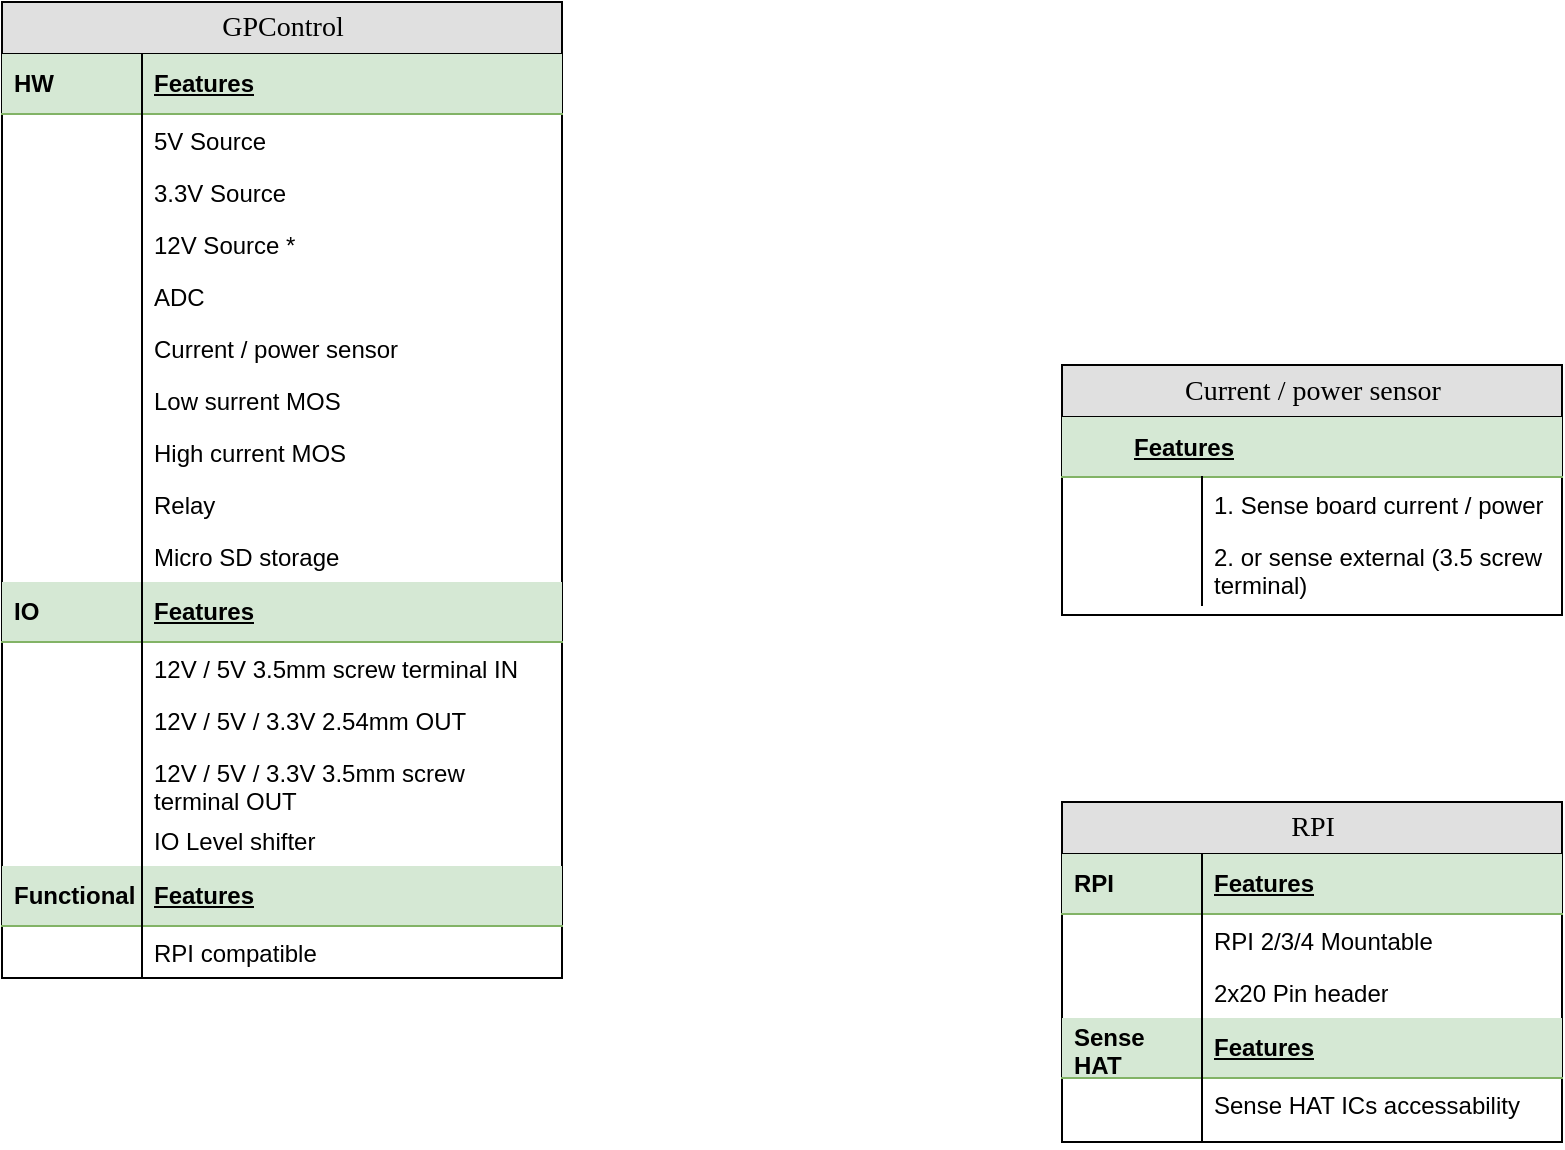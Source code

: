 <mxfile version="20.2.3" type="device"><diagram name="Page-1" id="e56a1550-8fbb-45ad-956c-1786394a9013"><mxGraphModel dx="1102" dy="929" grid="1" gridSize="10" guides="1" tooltips="1" connect="1" arrows="1" fold="1" page="1" pageScale="1" pageWidth="1100" pageHeight="850" background="none" math="0" shadow="0"><root><mxCell id="0"/><mxCell id="1" parent="0"/><mxCell id="2e49270ec7c68f3f-30" value="GPControl" style="swimlane;html=1;fontStyle=0;childLayout=stackLayout;horizontal=1;startSize=26;fillColor=#e0e0e0;horizontalStack=0;resizeParent=1;resizeLast=0;collapsible=1;marginBottom=0;swimlaneFillColor=#ffffff;align=center;rounded=0;shadow=0;comic=0;labelBackgroundColor=none;strokeWidth=1;fontFamily=Verdana;fontSize=14" parent="1" vertex="1"><mxGeometry x="180" y="150" width="280" height="488" as="geometry"/></mxCell><mxCell id="2e49270ec7c68f3f-31" value="&lt;blockquote style=&quot;margin: 0 0 0 40px; border: none; padding: 0px;&quot;&gt;Features&lt;/blockquote&gt;" style="shape=partialRectangle;top=0;left=0;right=0;bottom=1;html=1;align=left;verticalAlign=middle;fillColor=#d5e8d4;spacingLeft=34;spacingRight=4;whiteSpace=wrap;overflow=hidden;rotatable=0;points=[[0,0.5],[1,0.5]];portConstraint=eastwest;dropTarget=0;fontStyle=5;strokeColor=#82b366;" parent="2e49270ec7c68f3f-30" vertex="1"><mxGeometry y="26" width="280" height="30" as="geometry"/></mxCell><mxCell id="2e49270ec7c68f3f-32" value="HW" style="shape=partialRectangle;top=0;left=0;bottom=0;html=1;fillColor=none;align=left;verticalAlign=middle;spacingLeft=4;spacingRight=4;whiteSpace=wrap;overflow=hidden;rotatable=0;points=[];portConstraint=eastwest;part=1;fontStyle=1" parent="2e49270ec7c68f3f-31" vertex="1" connectable="0"><mxGeometry width="70" height="30" as="geometry"/></mxCell><mxCell id="gdCNTryQoxBGyvjblo0V-12" value="&lt;blockquote style=&quot;margin: 0 0 0 40px; border: none; padding: 0px;&quot;&gt;5V&amp;nbsp;&lt;span style=&quot;background-color: initial;&quot;&gt;Source&lt;/span&gt;&lt;/blockquote&gt;" style="shape=partialRectangle;top=0;left=0;right=0;bottom=0;html=1;align=left;verticalAlign=top;fillColor=none;spacingLeft=34;spacingRight=4;whiteSpace=wrap;overflow=hidden;rotatable=0;points=[[0,0.5],[1,0.5]];portConstraint=eastwest;dropTarget=0;" vertex="1" parent="2e49270ec7c68f3f-30"><mxGeometry y="56" width="280" height="26" as="geometry"/></mxCell><mxCell id="gdCNTryQoxBGyvjblo0V-13" value="" style="shape=partialRectangle;top=0;left=0;bottom=0;html=1;fillColor=none;align=left;verticalAlign=top;spacingLeft=4;spacingRight=4;whiteSpace=wrap;overflow=hidden;rotatable=0;points=[];portConstraint=eastwest;part=1;" vertex="1" connectable="0" parent="gdCNTryQoxBGyvjblo0V-12"><mxGeometry width="70" height="26" as="geometry"/></mxCell><mxCell id="gdCNTryQoxBGyvjblo0V-14" value="&lt;blockquote style=&quot;margin: 0 0 0 40px; border: none; padding: 0px;&quot;&gt;3.3V&amp;nbsp;&lt;span style=&quot;background-color: initial;&quot;&gt;Source&lt;/span&gt;&lt;/blockquote&gt;" style="shape=partialRectangle;top=0;left=0;right=0;bottom=0;html=1;align=left;verticalAlign=top;fillColor=none;spacingLeft=34;spacingRight=4;whiteSpace=wrap;overflow=hidden;rotatable=0;points=[[0,0.5],[1,0.5]];portConstraint=eastwest;dropTarget=0;" vertex="1" parent="2e49270ec7c68f3f-30"><mxGeometry y="82" width="280" height="26" as="geometry"/></mxCell><mxCell id="gdCNTryQoxBGyvjblo0V-15" value="" style="shape=partialRectangle;top=0;left=0;bottom=0;html=1;fillColor=none;align=left;verticalAlign=top;spacingLeft=4;spacingRight=4;whiteSpace=wrap;overflow=hidden;rotatable=0;points=[];portConstraint=eastwest;part=1;" vertex="1" connectable="0" parent="gdCNTryQoxBGyvjblo0V-14"><mxGeometry width="70" height="26" as="geometry"/></mxCell><mxCell id="gdCNTryQoxBGyvjblo0V-10" value="&lt;blockquote style=&quot;margin: 0 0 0 40px; border: none; padding: 0px;&quot;&gt;12V Source *&lt;/blockquote&gt;" style="shape=partialRectangle;top=0;left=0;right=0;bottom=0;html=1;align=left;verticalAlign=top;fillColor=none;spacingLeft=34;spacingRight=4;whiteSpace=wrap;overflow=hidden;rotatable=0;points=[[0,0.5],[1,0.5]];portConstraint=eastwest;dropTarget=0;" vertex="1" parent="2e49270ec7c68f3f-30"><mxGeometry y="108" width="280" height="26" as="geometry"/></mxCell><mxCell id="gdCNTryQoxBGyvjblo0V-11" value="" style="shape=partialRectangle;top=0;left=0;bottom=0;html=1;fillColor=none;align=left;verticalAlign=top;spacingLeft=4;spacingRight=4;whiteSpace=wrap;overflow=hidden;rotatable=0;points=[];portConstraint=eastwest;part=1;" vertex="1" connectable="0" parent="gdCNTryQoxBGyvjblo0V-10"><mxGeometry width="70" height="26" as="geometry"/></mxCell><mxCell id="gdCNTryQoxBGyvjblo0V-72" value="&lt;blockquote style=&quot;margin: 0 0 0 40px; border: none; padding: 0px;&quot;&gt;ADC&lt;/blockquote&gt;" style="shape=partialRectangle;top=0;left=0;right=0;bottom=0;html=1;align=left;verticalAlign=top;fillColor=none;spacingLeft=34;spacingRight=4;whiteSpace=wrap;overflow=hidden;rotatable=0;points=[[0,0.5],[1,0.5]];portConstraint=eastwest;dropTarget=0;" vertex="1" parent="2e49270ec7c68f3f-30"><mxGeometry y="134" width="280" height="26" as="geometry"/></mxCell><mxCell id="gdCNTryQoxBGyvjblo0V-73" value="" style="shape=partialRectangle;top=0;left=0;bottom=0;html=1;fillColor=none;align=left;verticalAlign=top;spacingLeft=4;spacingRight=4;whiteSpace=wrap;overflow=hidden;rotatable=0;points=[];portConstraint=eastwest;part=1;" vertex="1" connectable="0" parent="gdCNTryQoxBGyvjblo0V-72"><mxGeometry width="70" height="26" as="geometry"/></mxCell><mxCell id="2e49270ec7c68f3f-33" value="&lt;blockquote style=&quot;margin: 0 0 0 40px; border: none; padding: 0px;&quot;&gt;Current / power sensor&lt;/blockquote&gt;" style="shape=partialRectangle;top=0;left=0;right=0;bottom=0;html=1;align=left;verticalAlign=top;fillColor=none;spacingLeft=34;spacingRight=4;whiteSpace=wrap;overflow=hidden;rotatable=0;points=[[0,0.5],[1,0.5]];portConstraint=eastwest;dropTarget=0;" parent="2e49270ec7c68f3f-30" vertex="1"><mxGeometry y="160" width="280" height="26" as="geometry"/></mxCell><mxCell id="2e49270ec7c68f3f-34" value="" style="shape=partialRectangle;top=0;left=0;bottom=0;html=1;fillColor=none;align=left;verticalAlign=top;spacingLeft=4;spacingRight=4;whiteSpace=wrap;overflow=hidden;rotatable=0;points=[];portConstraint=eastwest;part=1;" parent="2e49270ec7c68f3f-33" vertex="1" connectable="0"><mxGeometry width="70" height="26" as="geometry"/></mxCell><mxCell id="2e49270ec7c68f3f-35" value="&lt;blockquote style=&quot;margin: 0 0 0 40px; border: none; padding: 0px;&quot;&gt;Low surrent MOS&lt;/blockquote&gt;" style="shape=partialRectangle;top=0;left=0;right=0;bottom=0;html=1;align=left;verticalAlign=top;fillColor=none;spacingLeft=34;spacingRight=4;whiteSpace=wrap;overflow=hidden;rotatable=0;points=[[0,0.5],[1,0.5]];portConstraint=eastwest;dropTarget=0;" parent="2e49270ec7c68f3f-30" vertex="1"><mxGeometry y="186" width="280" height="26" as="geometry"/></mxCell><mxCell id="2e49270ec7c68f3f-36" value="" style="shape=partialRectangle;top=0;left=0;bottom=0;html=1;fillColor=none;align=left;verticalAlign=top;spacingLeft=4;spacingRight=4;whiteSpace=wrap;overflow=hidden;rotatable=0;points=[];portConstraint=eastwest;part=1;" parent="2e49270ec7c68f3f-35" vertex="1" connectable="0"><mxGeometry width="70" height="26" as="geometry"/></mxCell><mxCell id="2e49270ec7c68f3f-37" value="&lt;blockquote style=&quot;margin: 0 0 0 40px; border: none; padding: 0px;&quot;&gt;High current MOS&lt;/blockquote&gt;" style="shape=partialRectangle;top=0;left=0;right=0;bottom=0;html=1;align=left;verticalAlign=top;fillColor=none;spacingLeft=34;spacingRight=4;whiteSpace=wrap;overflow=hidden;rotatable=0;points=[[0,0.5],[1,0.5]];portConstraint=eastwest;dropTarget=0;" parent="2e49270ec7c68f3f-30" vertex="1"><mxGeometry y="212" width="280" height="26" as="geometry"/></mxCell><mxCell id="2e49270ec7c68f3f-38" value="" style="shape=partialRectangle;top=0;left=0;bottom=0;html=1;fillColor=none;align=left;verticalAlign=top;spacingLeft=4;spacingRight=4;whiteSpace=wrap;overflow=hidden;rotatable=0;points=[];portConstraint=eastwest;part=1;" parent="2e49270ec7c68f3f-37" vertex="1" connectable="0"><mxGeometry width="70" height="26" as="geometry"/></mxCell><mxCell id="gdCNTryQoxBGyvjblo0V-18" value="&lt;blockquote style=&quot;margin: 0 0 0 40px; border: none; padding: 0px;&quot;&gt;Relay&lt;/blockquote&gt;" style="shape=partialRectangle;top=0;left=0;right=0;bottom=0;html=1;align=left;verticalAlign=top;fillColor=none;spacingLeft=34;spacingRight=4;whiteSpace=wrap;overflow=hidden;rotatable=0;points=[[0,0.5],[1,0.5]];portConstraint=eastwest;dropTarget=0;" vertex="1" parent="2e49270ec7c68f3f-30"><mxGeometry y="238" width="280" height="26" as="geometry"/></mxCell><mxCell id="gdCNTryQoxBGyvjblo0V-19" value="" style="shape=partialRectangle;top=0;left=0;bottom=0;html=1;fillColor=none;align=left;verticalAlign=top;spacingLeft=4;spacingRight=4;whiteSpace=wrap;overflow=hidden;rotatable=0;points=[];portConstraint=eastwest;part=1;" vertex="1" connectable="0" parent="gdCNTryQoxBGyvjblo0V-18"><mxGeometry width="70" height="26" as="geometry"/></mxCell><mxCell id="gdCNTryQoxBGyvjblo0V-20" value="&lt;blockquote style=&quot;margin: 0 0 0 40px; border: none; padding: 0px;&quot;&gt;Micro SD storage&lt;/blockquote&gt;" style="shape=partialRectangle;top=0;left=0;right=0;bottom=0;html=1;align=left;verticalAlign=top;fillColor=none;spacingLeft=34;spacingRight=4;whiteSpace=wrap;overflow=hidden;rotatable=0;points=[[0,0.5],[1,0.5]];portConstraint=eastwest;dropTarget=0;" vertex="1" parent="2e49270ec7c68f3f-30"><mxGeometry y="264" width="280" height="26" as="geometry"/></mxCell><mxCell id="gdCNTryQoxBGyvjblo0V-21" value="" style="shape=partialRectangle;top=0;left=0;bottom=0;html=1;fillColor=none;align=left;verticalAlign=top;spacingLeft=4;spacingRight=4;whiteSpace=wrap;overflow=hidden;rotatable=0;points=[];portConstraint=eastwest;part=1;" vertex="1" connectable="0" parent="gdCNTryQoxBGyvjblo0V-20"><mxGeometry width="70" height="26" as="geometry"/></mxCell><mxCell id="gdCNTryQoxBGyvjblo0V-47" value="&lt;blockquote style=&quot;margin: 0 0 0 40px; border: none; padding: 0px;&quot;&gt;Features&lt;/blockquote&gt;" style="shape=partialRectangle;top=0;left=0;right=0;bottom=1;html=1;align=left;verticalAlign=middle;spacingLeft=34;spacingRight=4;whiteSpace=wrap;overflow=hidden;rotatable=0;points=[[0,0.5],[1,0.5]];portConstraint=eastwest;dropTarget=0;fontStyle=5;sketch=0;shadow=0;fillColor=#d5e8d4;strokeColor=#82b366;" vertex="1" parent="2e49270ec7c68f3f-30"><mxGeometry y="290" width="280" height="30" as="geometry"/></mxCell><mxCell id="gdCNTryQoxBGyvjblo0V-48" value="IO" style="shape=partialRectangle;top=0;left=0;bottom=0;html=1;fillColor=none;align=left;verticalAlign=middle;spacingLeft=4;spacingRight=4;whiteSpace=wrap;overflow=hidden;rotatable=0;points=[];portConstraint=eastwest;part=1;fontStyle=1" vertex="1" connectable="0" parent="gdCNTryQoxBGyvjblo0V-47"><mxGeometry width="70" height="30" as="geometry"/></mxCell><mxCell id="gdCNTryQoxBGyvjblo0V-53" value="&lt;blockquote style=&quot;margin: 0 0 0 40px; border: none; padding: 0px;&quot;&gt;12V / 5V 3.5mm screw terminal IN&lt;/blockquote&gt;" style="shape=partialRectangle;top=0;left=0;right=0;bottom=0;html=1;align=left;verticalAlign=top;fillColor=none;spacingLeft=34;spacingRight=4;whiteSpace=wrap;overflow=hidden;rotatable=0;points=[[0,0.5],[1,0.5]];portConstraint=eastwest;dropTarget=0;" vertex="1" parent="2e49270ec7c68f3f-30"><mxGeometry y="320" width="280" height="26" as="geometry"/></mxCell><mxCell id="gdCNTryQoxBGyvjblo0V-54" value="" style="shape=partialRectangle;top=0;left=0;bottom=0;html=1;fillColor=none;align=left;verticalAlign=top;spacingLeft=4;spacingRight=4;whiteSpace=wrap;overflow=hidden;rotatable=0;points=[];portConstraint=eastwest;part=1;" vertex="1" connectable="0" parent="gdCNTryQoxBGyvjblo0V-53"><mxGeometry width="70" height="26" as="geometry"/></mxCell><mxCell id="gdCNTryQoxBGyvjblo0V-49" value="&lt;blockquote style=&quot;margin: 0 0 0 40px; border: none; padding: 0px;&quot;&gt;12V / 5V / 3.3V 2.54mm OUT&lt;/blockquote&gt;" style="shape=partialRectangle;top=0;left=0;right=0;bottom=0;html=1;align=left;verticalAlign=top;fillColor=none;spacingLeft=34;spacingRight=4;whiteSpace=wrap;overflow=hidden;rotatable=0;points=[[0,0.5],[1,0.5]];portConstraint=eastwest;dropTarget=0;" vertex="1" parent="2e49270ec7c68f3f-30"><mxGeometry y="346" width="280" height="26" as="geometry"/></mxCell><mxCell id="gdCNTryQoxBGyvjblo0V-50" value="" style="shape=partialRectangle;top=0;left=0;bottom=0;html=1;fillColor=none;align=left;verticalAlign=top;spacingLeft=4;spacingRight=4;whiteSpace=wrap;overflow=hidden;rotatable=0;points=[];portConstraint=eastwest;part=1;" vertex="1" connectable="0" parent="gdCNTryQoxBGyvjblo0V-49"><mxGeometry width="70" height="26" as="geometry"/></mxCell><mxCell id="gdCNTryQoxBGyvjblo0V-51" value="&lt;blockquote style=&quot;margin: 0 0 0 40px; border: none; padding: 0px;&quot;&gt;12V / 5V / 3.3V 3.5mm screw terminal OUT&lt;/blockquote&gt;" style="shape=partialRectangle;top=0;left=0;right=0;bottom=0;html=1;align=left;verticalAlign=top;fillColor=none;spacingLeft=34;spacingRight=4;whiteSpace=wrap;overflow=hidden;rotatable=0;points=[[0,0.5],[1,0.5]];portConstraint=eastwest;dropTarget=0;" vertex="1" parent="2e49270ec7c68f3f-30"><mxGeometry y="372" width="280" height="34" as="geometry"/></mxCell><mxCell id="gdCNTryQoxBGyvjblo0V-52" value="" style="shape=partialRectangle;top=0;left=0;bottom=0;html=1;fillColor=none;align=left;verticalAlign=top;spacingLeft=4;spacingRight=4;whiteSpace=wrap;overflow=hidden;rotatable=0;points=[];portConstraint=eastwest;part=1;" vertex="1" connectable="0" parent="gdCNTryQoxBGyvjblo0V-51"><mxGeometry width="70" height="34" as="geometry"/></mxCell><mxCell id="gdCNTryQoxBGyvjblo0V-70" value="&lt;blockquote style=&quot;margin: 0 0 0 40px; border: none; padding: 0px;&quot;&gt;IO Level shifter&lt;/blockquote&gt;" style="shape=partialRectangle;top=0;left=0;right=0;bottom=0;html=1;align=left;verticalAlign=top;fillColor=none;spacingLeft=34;spacingRight=4;whiteSpace=wrap;overflow=hidden;rotatable=0;points=[[0,0.5],[1,0.5]];portConstraint=eastwest;dropTarget=0;" vertex="1" parent="2e49270ec7c68f3f-30"><mxGeometry y="406" width="280" height="26" as="geometry"/></mxCell><mxCell id="gdCNTryQoxBGyvjblo0V-71" value="" style="shape=partialRectangle;top=0;left=0;bottom=0;html=1;fillColor=none;align=left;verticalAlign=top;spacingLeft=4;spacingRight=4;whiteSpace=wrap;overflow=hidden;rotatable=0;points=[];portConstraint=eastwest;part=1;" vertex="1" connectable="0" parent="gdCNTryQoxBGyvjblo0V-70"><mxGeometry width="70" height="26" as="geometry"/></mxCell><mxCell id="gdCNTryQoxBGyvjblo0V-2" value="&lt;blockquote style=&quot;margin: 0 0 0 40px; border: none; padding: 0px;&quot;&gt;Features&lt;/blockquote&gt;" style="shape=partialRectangle;top=0;left=0;right=0;bottom=1;html=1;align=left;verticalAlign=middle;spacingLeft=34;spacingRight=4;whiteSpace=wrap;overflow=hidden;rotatable=0;points=[[0,0.5],[1,0.5]];portConstraint=eastwest;dropTarget=0;fontStyle=5;sketch=0;shadow=0;fillColor=#d5e8d4;strokeColor=#82b366;" vertex="1" parent="2e49270ec7c68f3f-30"><mxGeometry y="432" width="280" height="30" as="geometry"/></mxCell><mxCell id="gdCNTryQoxBGyvjblo0V-3" value="Functional" style="shape=partialRectangle;top=0;left=0;bottom=0;html=1;fillColor=none;align=left;verticalAlign=middle;spacingLeft=4;spacingRight=4;whiteSpace=wrap;overflow=hidden;rotatable=0;points=[];portConstraint=eastwest;part=1;fontStyle=1" vertex="1" connectable="0" parent="gdCNTryQoxBGyvjblo0V-2"><mxGeometry width="70" height="30" as="geometry"/></mxCell><mxCell id="2e49270ec7c68f3f-39" value="&lt;blockquote style=&quot;margin: 0 0 0 40px; border: none; padding: 0px;&quot;&gt;RPI compatible&lt;/blockquote&gt;" style="shape=partialRectangle;top=0;left=0;right=0;bottom=0;html=1;align=left;verticalAlign=top;fillColor=none;spacingLeft=34;spacingRight=4;whiteSpace=wrap;overflow=hidden;rotatable=0;points=[[0,0.5],[1,0.5]];portConstraint=eastwest;dropTarget=0;" parent="2e49270ec7c68f3f-30" vertex="1"><mxGeometry y="462" width="280" height="26" as="geometry"/></mxCell><mxCell id="2e49270ec7c68f3f-40" value="" style="shape=partialRectangle;top=0;left=0;bottom=0;html=1;fillColor=none;align=left;verticalAlign=top;spacingLeft=4;spacingRight=4;whiteSpace=wrap;overflow=hidden;rotatable=0;points=[];portConstraint=eastwest;part=1;" parent="2e49270ec7c68f3f-39" vertex="1" connectable="0"><mxGeometry width="70" height="26" as="geometry"/></mxCell><mxCell id="gdCNTryQoxBGyvjblo0V-22" value="RPI" style="swimlane;html=1;fontStyle=0;childLayout=stackLayout;horizontal=1;startSize=26;fillColor=#e0e0e0;horizontalStack=0;resizeParent=1;resizeLast=0;collapsible=1;marginBottom=0;swimlaneFillColor=#ffffff;align=center;rounded=0;shadow=0;comic=0;labelBackgroundColor=none;strokeWidth=1;fontFamily=Verdana;fontSize=14" vertex="1" parent="1"><mxGeometry x="710" y="550" width="250" height="170" as="geometry"/></mxCell><mxCell id="gdCNTryQoxBGyvjblo0V-23" value="&lt;blockquote style=&quot;margin: 0 0 0 40px; border: none; padding: 0px;&quot;&gt;Features&lt;/blockquote&gt;" style="shape=partialRectangle;top=0;left=0;right=0;bottom=1;html=1;align=left;verticalAlign=middle;fillColor=#d5e8d4;spacingLeft=34;spacingRight=4;whiteSpace=wrap;overflow=hidden;rotatable=0;points=[[0,0.5],[1,0.5]];portConstraint=eastwest;dropTarget=0;fontStyle=5;strokeColor=#82b366;" vertex="1" parent="gdCNTryQoxBGyvjblo0V-22"><mxGeometry y="26" width="250" height="30" as="geometry"/></mxCell><mxCell id="gdCNTryQoxBGyvjblo0V-24" value="RPI" style="shape=partialRectangle;top=0;left=0;bottom=0;html=1;fillColor=none;align=left;verticalAlign=middle;spacingLeft=4;spacingRight=4;whiteSpace=wrap;overflow=hidden;rotatable=0;points=[];portConstraint=eastwest;part=1;fontStyle=1" vertex="1" connectable="0" parent="gdCNTryQoxBGyvjblo0V-23"><mxGeometry width="70" height="30" as="geometry"/></mxCell><mxCell id="gdCNTryQoxBGyvjblo0V-25" value="&lt;blockquote style=&quot;margin: 0 0 0 40px; border: none; padding: 0px;&quot;&gt;RPI 2/3/4 Mountable&lt;/blockquote&gt;" style="shape=partialRectangle;top=0;left=0;right=0;bottom=0;html=1;align=left;verticalAlign=top;fillColor=none;spacingLeft=34;spacingRight=4;whiteSpace=wrap;overflow=hidden;rotatable=0;points=[[0,0.5],[1,0.5]];portConstraint=eastwest;dropTarget=0;" vertex="1" parent="gdCNTryQoxBGyvjblo0V-22"><mxGeometry y="56" width="250" height="26" as="geometry"/></mxCell><mxCell id="gdCNTryQoxBGyvjblo0V-26" value="" style="shape=partialRectangle;top=0;left=0;bottom=0;html=1;fillColor=none;align=left;verticalAlign=top;spacingLeft=4;spacingRight=4;whiteSpace=wrap;overflow=hidden;rotatable=0;points=[];portConstraint=eastwest;part=1;" vertex="1" connectable="0" parent="gdCNTryQoxBGyvjblo0V-25"><mxGeometry width="70" height="26" as="geometry"/></mxCell><mxCell id="gdCNTryQoxBGyvjblo0V-27" value="&lt;blockquote style=&quot;margin: 0 0 0 40px; border: none; padding: 0px;&quot;&gt;2x20 Pin header&lt;/blockquote&gt;" style="shape=partialRectangle;top=0;left=0;right=0;bottom=0;html=1;align=left;verticalAlign=top;fillColor=none;spacingLeft=34;spacingRight=4;whiteSpace=wrap;overflow=hidden;rotatable=0;points=[[0,0.5],[1,0.5]];portConstraint=eastwest;dropTarget=0;" vertex="1" parent="gdCNTryQoxBGyvjblo0V-22"><mxGeometry y="82" width="250" height="26" as="geometry"/></mxCell><mxCell id="gdCNTryQoxBGyvjblo0V-28" value="" style="shape=partialRectangle;top=0;left=0;bottom=0;html=1;fillColor=none;align=left;verticalAlign=top;spacingLeft=4;spacingRight=4;whiteSpace=wrap;overflow=hidden;rotatable=0;points=[];portConstraint=eastwest;part=1;" vertex="1" connectable="0" parent="gdCNTryQoxBGyvjblo0V-27"><mxGeometry width="70" height="26" as="geometry"/></mxCell><mxCell id="gdCNTryQoxBGyvjblo0V-43" value="&lt;blockquote style=&quot;margin: 0 0 0 40px; border: none; padding: 0px;&quot;&gt;Features&lt;/blockquote&gt;" style="shape=partialRectangle;top=0;left=0;right=0;bottom=1;html=1;align=left;verticalAlign=middle;spacingLeft=34;spacingRight=4;whiteSpace=wrap;overflow=hidden;rotatable=0;points=[[0,0.5],[1,0.5]];portConstraint=eastwest;dropTarget=0;fontStyle=5;sketch=0;shadow=0;fillColor=#d5e8d4;strokeColor=#82b366;" vertex="1" parent="gdCNTryQoxBGyvjblo0V-22"><mxGeometry y="108" width="250" height="30" as="geometry"/></mxCell><mxCell id="gdCNTryQoxBGyvjblo0V-44" value="Sense HAT" style="shape=partialRectangle;top=0;left=0;bottom=0;html=1;fillColor=none;align=left;verticalAlign=middle;spacingLeft=4;spacingRight=4;whiteSpace=wrap;overflow=hidden;rotatable=0;points=[];portConstraint=eastwest;part=1;fontStyle=1" vertex="1" connectable="0" parent="gdCNTryQoxBGyvjblo0V-43"><mxGeometry width="70" height="30" as="geometry"/></mxCell><mxCell id="gdCNTryQoxBGyvjblo0V-45" value="&lt;blockquote style=&quot;margin: 0 0 0 40px; border: none; padding: 0px;&quot;&gt;Sense HAT ICs accessability&lt;/blockquote&gt;" style="shape=partialRectangle;top=0;left=0;right=0;bottom=0;html=1;align=left;verticalAlign=top;fillColor=none;spacingLeft=34;spacingRight=4;whiteSpace=wrap;overflow=hidden;rotatable=0;points=[[0,0.5],[1,0.5]];portConstraint=eastwest;dropTarget=0;" vertex="1" parent="gdCNTryQoxBGyvjblo0V-22"><mxGeometry y="138" width="250" height="32" as="geometry"/></mxCell><mxCell id="gdCNTryQoxBGyvjblo0V-46" value="" style="shape=partialRectangle;top=0;left=0;bottom=0;html=1;fillColor=none;align=left;verticalAlign=top;spacingLeft=4;spacingRight=4;whiteSpace=wrap;overflow=hidden;rotatable=0;points=[];portConstraint=eastwest;part=1;" vertex="1" connectable="0" parent="gdCNTryQoxBGyvjblo0V-45"><mxGeometry width="70" height="32" as="geometry"/></mxCell><mxCell id="gdCNTryQoxBGyvjblo0V-55" value="Current / power sensor" style="swimlane;html=1;fontStyle=0;childLayout=stackLayout;horizontal=1;startSize=26;fillColor=#e0e0e0;horizontalStack=0;resizeParent=1;resizeLast=0;collapsible=1;marginBottom=0;swimlaneFillColor=#ffffff;align=center;rounded=0;shadow=0;comic=0;labelBackgroundColor=none;strokeWidth=1;fontFamily=Verdana;fontSize=14" vertex="1" parent="1"><mxGeometry x="710" y="331.5" width="250" height="125" as="geometry"/></mxCell><mxCell id="gdCNTryQoxBGyvjblo0V-56" value="&lt;span style=&quot;background-color: initial;&quot;&gt;Features&lt;/span&gt;" style="shape=partialRectangle;top=0;left=0;right=0;bottom=1;html=1;align=left;verticalAlign=middle;fillColor=#d5e8d4;spacingLeft=34;spacingRight=4;whiteSpace=wrap;overflow=hidden;rotatable=0;points=[[0,0.5],[1,0.5]];portConstraint=eastwest;dropTarget=0;fontStyle=5;strokeColor=#82b366;" vertex="1" parent="gdCNTryQoxBGyvjblo0V-55"><mxGeometry y="26" width="250" height="30" as="geometry"/></mxCell><mxCell id="gdCNTryQoxBGyvjblo0V-58" value="&lt;blockquote style=&quot;margin: 0 0 0 40px; border: none; padding: 0px;&quot;&gt;1. Sense board current / power&lt;/blockquote&gt;" style="shape=partialRectangle;top=0;left=0;right=0;bottom=0;html=1;align=left;verticalAlign=top;fillColor=none;spacingLeft=34;spacingRight=4;whiteSpace=wrap;overflow=hidden;rotatable=0;points=[[0,0.5],[1,0.5]];portConstraint=eastwest;dropTarget=0;" vertex="1" parent="gdCNTryQoxBGyvjblo0V-55"><mxGeometry y="56" width="250" height="26" as="geometry"/></mxCell><mxCell id="gdCNTryQoxBGyvjblo0V-59" value="" style="shape=partialRectangle;top=0;left=0;bottom=0;html=1;fillColor=none;align=left;verticalAlign=top;spacingLeft=4;spacingRight=4;whiteSpace=wrap;overflow=hidden;rotatable=0;points=[];portConstraint=eastwest;part=1;" vertex="1" connectable="0" parent="gdCNTryQoxBGyvjblo0V-58"><mxGeometry width="70" height="26" as="geometry"/></mxCell><mxCell id="gdCNTryQoxBGyvjblo0V-60" value="&lt;blockquote style=&quot;margin: 0 0 0 40px; border: none; padding: 0px;&quot;&gt;2. or sense external (3.5 screw terminal)&lt;br&gt;&lt;/blockquote&gt;" style="shape=partialRectangle;top=0;left=0;right=0;bottom=0;html=1;align=left;verticalAlign=top;fillColor=none;spacingLeft=34;spacingRight=4;whiteSpace=wrap;overflow=hidden;rotatable=0;points=[[0,0.5],[1,0.5]];portConstraint=eastwest;dropTarget=0;" vertex="1" parent="gdCNTryQoxBGyvjblo0V-55"><mxGeometry y="82" width="250" height="38" as="geometry"/></mxCell><mxCell id="gdCNTryQoxBGyvjblo0V-61" value="" style="shape=partialRectangle;top=0;left=0;bottom=0;html=1;fillColor=none;align=left;verticalAlign=top;spacingLeft=4;spacingRight=4;whiteSpace=wrap;overflow=hidden;rotatable=0;points=[];portConstraint=eastwest;part=1;" vertex="1" connectable="0" parent="gdCNTryQoxBGyvjblo0V-60"><mxGeometry width="70" height="38" as="geometry"/></mxCell></root></mxGraphModel></diagram></mxfile>
